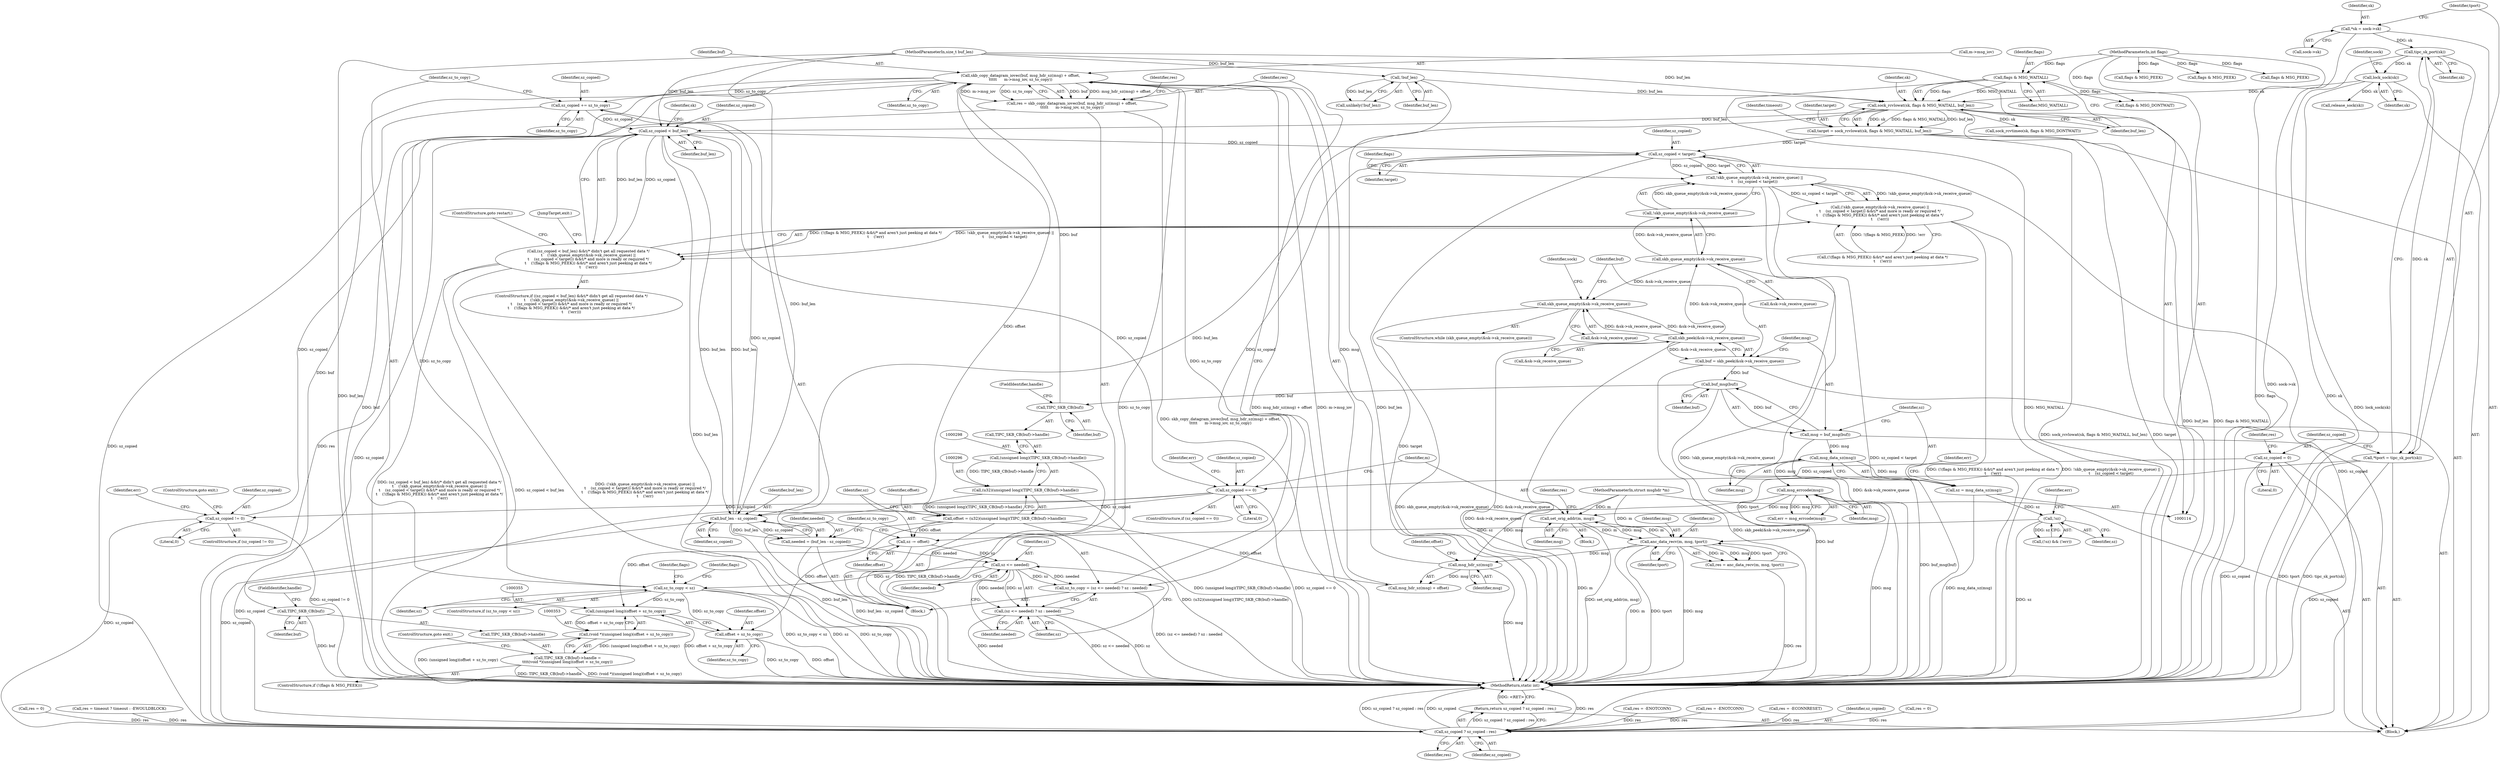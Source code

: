 digraph "0_linux_60085c3d009b0df252547adb336d1ccca5ce52ec_0@API" {
"1000321" [label="(Call,skb_copy_datagram_iovec(buf, msg_hdr_sz(msg) + offset,\n\t\t\t\t\t      m->msg_iov, sz_to_copy))"];
"1000300" [label="(Call,TIPC_SKB_CB(buf))"];
"1000251" [label="(Call,buf_msg(buf))"];
"1000242" [label="(Call,buf = skb_peek(&sk->sk_receive_queue))"];
"1000244" [label="(Call,skb_peek(&sk->sk_receive_queue))"];
"1000198" [label="(Call,skb_queue_empty(&sk->sk_receive_queue))"];
"1000415" [label="(Call,skb_queue_empty(&sk->sk_receive_queue))"];
"1000324" [label="(Call,msg_hdr_sz(msg))"];
"1000259" [label="(Call,msg_errcode(msg))"];
"1000255" [label="(Call,msg_data_sz(msg))"];
"1000249" [label="(Call,msg = buf_msg(buf))"];
"1000281" [label="(Call,anc_data_recv(m, msg, tport))"];
"1000276" [label="(Call,set_orig_addr(m, msg))"];
"1000117" [label="(MethodParameterIn,struct msghdr *m)"];
"1000128" [label="(Call,*tport = tipc_sk_port(sk))"];
"1000130" [label="(Call,tipc_sk_port(sk))"];
"1000122" [label="(Call,*sk = sock->sk)"];
"1000293" [label="(Call,offset = (u32)(unsigned long)(TIPC_SKB_CB(buf)->handle))"];
"1000295" [label="(Call,(u32)(unsigned long)(TIPC_SKB_CB(buf)->handle))"];
"1000297" [label="(Call,(unsigned long)(TIPC_SKB_CB(buf)->handle))"];
"1000311" [label="(Call,sz_to_copy = (sz <= needed) ? sz : needed)"];
"1000314" [label="(Call,sz <= needed)"];
"1000303" [label="(Call,sz -= offset)"];
"1000263" [label="(Call,!sz)"];
"1000253" [label="(Call,sz = msg_data_sz(msg))"];
"1000306" [label="(Call,needed = (buf_len - sz_copied))"];
"1000308" [label="(Call,buf_len - sz_copied)"];
"1000183" [label="(Call,sock_rcvlowat(sk, flags & MSG_WAITALL, buf_len))"];
"1000155" [label="(Call,lock_sock(sk))"];
"1000185" [label="(Call,flags & MSG_WAITALL)"];
"1000119" [label="(MethodParameterIn,int flags)"];
"1000150" [label="(Call,!buf_len)"];
"1000118" [label="(MethodParameterIn,size_t buf_len)"];
"1000409" [label="(Call,sz_copied < buf_len)"];
"1000363" [label="(Call,sz_copied != 0)"];
"1000272" [label="(Call,sz_copied == 0)"];
"1000140" [label="(Call,sz_copied = 0)"];
"1000420" [label="(Call,sz_copied < target)"];
"1000181" [label="(Call,target = sock_rcvlowat(sk, flags & MSG_WAITALL, buf_len))"];
"1000334" [label="(Call,sz_copied += sz_to_copy)"];
"1000321" [label="(Call,skb_copy_datagram_iovec(buf, msg_hdr_sz(msg) + offset,\n\t\t\t\t\t      m->msg_iov, sz_to_copy))"];
"1000319" [label="(Call,res = skb_copy_datagram_iovec(buf, msg_hdr_sz(msg) + offset,\n\t\t\t\t\t      m->msg_iov, sz_to_copy))"];
"1000435" [label="(Call,sz_copied ? sz_copied : res)"];
"1000434" [label="(Return,return sz_copied ? sz_copied : res;)"];
"1000338" [label="(Call,sz_to_copy < sz)"];
"1000354" [label="(Call,(unsigned long)(offset + sz_to_copy))"];
"1000352" [label="(Call,(void *)(unsigned long)(offset + sz_to_copy))"];
"1000347" [label="(Call,TIPC_SKB_CB(buf)->handle =\n\t\t\t\t(void *)(unsigned long)(offset + sz_to_copy))"];
"1000356" [label="(Call,offset + sz_to_copy)"];
"1000349" [label="(Call,TIPC_SKB_CB(buf))"];
"1000313" [label="(Call,(sz <= needed) ? sz : needed)"];
"1000408" [label="(Call,(sz_copied < buf_len) &&\t/* didn't get all requested data */\n\t    (!skb_queue_empty(&sk->sk_receive_queue) ||\n\t    (sz_copied < target)) &&\t/* and more is ready or required */\n\t    (!(flags & MSG_PEEK)) &&\t/* and aren't just peeking at data */\n\t    (!err))"];
"1000413" [label="(Call,!skb_queue_empty(&sk->sk_receive_queue) ||\n\t    (sz_copied < target))"];
"1000412" [label="(Call,(!skb_queue_empty(&sk->sk_receive_queue) ||\n\t    (sz_copied < target)) &&\t/* and more is ready or required */\n\t    (!(flags & MSG_PEEK)) &&\t/* and aren't just peeking at data */\n\t    (!err))"];
"1000408" [label="(Call,(sz_copied < buf_len) &&\t/* didn't get all requested data */\n\t    (!skb_queue_empty(&sk->sk_receive_queue) ||\n\t    (sz_copied < target)) &&\t/* and more is ready or required */\n\t    (!(flags & MSG_PEEK)) &&\t/* and aren't just peeking at data */\n\t    (!err))"];
"1000422" [label="(Identifier,target)"];
"1000242" [label="(Call,buf = skb_peek(&sk->sk_receive_queue))"];
"1000171" [label="(Call,res = -ENOTCONN)"];
"1000339" [label="(Identifier,sz_to_copy)"];
"1000322" [label="(Identifier,buf)"];
"1000327" [label="(Call,m->msg_iov)"];
"1000342" [label="(ControlStructure,if (!(flags & MSG_PEEK)))"];
"1000434" [label="(Return,return sz_copied ? sz_copied : res;)"];
"1000362" [label="(ControlStructure,if (sz_copied != 0))"];
"1000191" [label="(Call,sock_rcvtimeo(sk, flags & MSG_DONTWAIT))"];
"1000262" [label="(Call,(!sz) && (!err))"];
"1000319" [label="(Call,res = skb_copy_datagram_iovec(buf, msg_hdr_sz(msg) + offset,\n\t\t\t\t\t      m->msg_iov, sz_to_copy))"];
"1000426" [label="(Identifier,flags)"];
"1000257" [label="(Call,err = msg_errcode(msg))"];
"1000243" [label="(Identifier,buf)"];
"1000290" [label="(Identifier,err)"];
"1000439" [label="(MethodReturn,static int)"];
"1000253" [label="(Call,sz = msg_data_sz(msg))"];
"1000318" [label="(Identifier,needed)"];
"1000326" [label="(Identifier,offset)"];
"1000307" [label="(Identifier,needed)"];
"1000336" [label="(Identifier,sz_to_copy)"];
"1000117" [label="(MethodParameterIn,struct msghdr *m)"];
"1000282" [label="(Identifier,m)"];
"1000325" [label="(Identifier,msg)"];
"1000324" [label="(Call,msg_hdr_sz(msg))"];
"1000379" [label="(Call,res = -ECONNRESET)"];
"1000140" [label="(Call,sz_copied = 0)"];
"1000284" [label="(Identifier,tport)"];
"1000352" [label="(Call,(void *)(unsigned long)(offset + sz_to_copy))"];
"1000415" [label="(Call,skb_queue_empty(&sk->sk_receive_queue))"];
"1000302" [label="(FieldIdentifier,handle)"];
"1000274" [label="(Literal,0)"];
"1000156" [label="(Identifier,sk)"];
"1000309" [label="(Identifier,buf_len)"];
"1000299" [label="(Call,TIPC_SKB_CB(buf)->handle)"];
"1000130" [label="(Call,tipc_sk_port(sk))"];
"1000365" [label="(Literal,0)"];
"1000279" [label="(Call,res = anc_data_recv(m, msg, tport))"];
"1000283" [label="(Identifier,msg)"];
"1000438" [label="(Identifier,res)"];
"1000185" [label="(Call,flags & MSG_WAITALL)"];
"1000245" [label="(Call,&sk->sk_receive_queue)"];
"1000181" [label="(Call,target = sock_rcvlowat(sk, flags & MSG_WAITALL, buf_len))"];
"1000414" [label="(Call,!skb_queue_empty(&sk->sk_receive_queue))"];
"1000119" [label="(MethodParameterIn,int flags)"];
"1000436" [label="(Identifier,sz_copied)"];
"1000255" [label="(Call,msg_data_sz(msg))"];
"1000249" [label="(Call,msg = buf_msg(buf))"];
"1000387" [label="(Identifier,flags)"];
"1000129" [label="(Identifier,tport)"];
"1000291" [label="(Block,)"];
"1000187" [label="(Identifier,MSG_WAITALL)"];
"1000123" [label="(Identifier,sk)"];
"1000375" [label="(Call,res = 0)"];
"1000407" [label="(ControlStructure,if ((sz_copied < buf_len) &&\t/* didn't get all requested data */\n\t    (!skb_queue_empty(&sk->sk_receive_queue) ||\n\t    (sz_copied < target)) &&\t/* and more is ready or required */\n\t    (!(flags & MSG_PEEK)) &&\t/* and aren't just peeking at data */\n\t    (!err)))"];
"1000435" [label="(Call,sz_copied ? sz_copied : res)"];
"1000350" [label="(Identifier,buf)"];
"1000244" [label="(Call,skb_peek(&sk->sk_receive_queue))"];
"1000356" [label="(Call,offset + sz_to_copy)"];
"1000432" [label="(Call,release_sock(sk))"];
"1000146" [label="(Identifier,res)"];
"1000128" [label="(Call,*tport = tipc_sk_port(sk))"];
"1000308" [label="(Call,buf_len - sz_copied)"];
"1000276" [label="(Call,set_orig_addr(m, msg))"];
"1000190" [label="(Identifier,timeout)"];
"1000295" [label="(Call,(u32)(unsigned long)(TIPC_SKB_CB(buf)->handle))"];
"1000409" [label="(Call,sz_copied < buf_len)"];
"1000320" [label="(Identifier,res)"];
"1000122" [label="(Call,*sk = sock->sk)"];
"1000301" [label="(Identifier,buf)"];
"1000149" [label="(Call,unlikely(!buf_len))"];
"1000418" [label="(Identifier,sk)"];
"1000182" [label="(Identifier,target)"];
"1000345" [label="(Identifier,flags)"];
"1000184" [label="(Identifier,sk)"];
"1000335" [label="(Identifier,sz_copied)"];
"1000425" [label="(Call,flags & MSG_PEEK)"];
"1000358" [label="(Identifier,sz_to_copy)"];
"1000183" [label="(Call,sock_rcvlowat(sk, flags & MSG_WAITALL, buf_len))"];
"1000304" [label="(Identifier,sz)"];
"1000338" [label="(Call,sz_to_copy < sz)"];
"1000266" [label="(Identifier,err)"];
"1000211" [label="(Call,res = -ENOTCONN)"];
"1000263" [label="(Call,!sz)"];
"1000264" [label="(Identifier,sz)"];
"1000281" [label="(Call,anc_data_recv(m, msg, tport))"];
"1000278" [label="(Identifier,msg)"];
"1000259" [label="(Call,msg_errcode(msg))"];
"1000420" [label="(Call,sz_copied < target)"];
"1000332" [label="(Identifier,res)"];
"1000411" [label="(Identifier,buf_len)"];
"1000340" [label="(Identifier,sz)"];
"1000354" [label="(Call,(unsigned long)(offset + sz_to_copy))"];
"1000198" [label="(Call,skb_queue_empty(&sk->sk_receive_queue))"];
"1000311" [label="(Call,sz_to_copy = (sz <= needed) ? sz : needed)"];
"1000421" [label="(Identifier,sz_copied)"];
"1000120" [label="(Block,)"];
"1000258" [label="(Identifier,err)"];
"1000186" [label="(Identifier,flags)"];
"1000305" [label="(Identifier,offset)"];
"1000151" [label="(Identifier,buf_len)"];
"1000131" [label="(Identifier,sk)"];
"1000207" [label="(Identifier,sock)"];
"1000260" [label="(Identifier,msg)"];
"1000250" [label="(Identifier,msg)"];
"1000197" [label="(ControlStructure,while (skb_queue_empty(&sk->sk_receive_queue)))"];
"1000273" [label="(Identifier,sz_copied)"];
"1000199" [label="(Call,&sk->sk_receive_queue)"];
"1000348" [label="(Call,TIPC_SKB_CB(buf)->handle)"];
"1000364" [label="(Identifier,sz_copied)"];
"1000297" [label="(Call,(unsigned long)(TIPC_SKB_CB(buf)->handle))"];
"1000351" [label="(FieldIdentifier,handle)"];
"1000437" [label="(Identifier,sz_copied)"];
"1000357" [label="(Identifier,offset)"];
"1000277" [label="(Identifier,m)"];
"1000370" [label="(Identifier,err)"];
"1000431" [label="(JumpTarget,exit:)"];
"1000323" [label="(Call,msg_hdr_sz(msg) + offset)"];
"1000252" [label="(Identifier,buf)"];
"1000347" [label="(Call,TIPC_SKB_CB(buf)->handle =\n\t\t\t\t(void *)(unsigned long)(offset + sz_to_copy))"];
"1000141" [label="(Identifier,sz_copied)"];
"1000410" [label="(Identifier,sz_copied)"];
"1000303" [label="(Call,sz -= offset)"];
"1000150" [label="(Call,!buf_len)"];
"1000337" [label="(ControlStructure,if (sz_to_copy < sz))"];
"1000162" [label="(Identifier,sock)"];
"1000312" [label="(Identifier,sz_to_copy)"];
"1000317" [label="(Identifier,sz)"];
"1000359" [label="(ControlStructure,goto exit;)"];
"1000386" [label="(Call,flags & MSG_PEEK)"];
"1000271" [label="(ControlStructure,if (sz_copied == 0))"];
"1000145" [label="(Call,res = 0)"];
"1000124" [label="(Call,sock->sk)"];
"1000344" [label="(Call,flags & MSG_PEEK)"];
"1000256" [label="(Identifier,msg)"];
"1000280" [label="(Identifier,res)"];
"1000330" [label="(Identifier,sz_to_copy)"];
"1000412" [label="(Call,(!skb_queue_empty(&sk->sk_receive_queue) ||\n\t    (sz_copied < target)) &&\t/* and more is ready or required */\n\t    (!(flags & MSG_PEEK)) &&\t/* and aren't just peeking at data */\n\t    (!err))"];
"1000254" [label="(Identifier,sz)"];
"1000155" [label="(Call,lock_sock(sk))"];
"1000306" [label="(Call,needed = (buf_len - sz_copied))"];
"1000221" [label="(Call,res = timeout ? timeout : -EWOULDBLOCK)"];
"1000313" [label="(Call,(sz <= needed) ? sz : needed)"];
"1000272" [label="(Call,sz_copied == 0)"];
"1000423" [label="(Call,(!(flags & MSG_PEEK)) &&\t/* and aren't just peeking at data */\n\t    (!err))"];
"1000188" [label="(Identifier,buf_len)"];
"1000315" [label="(Identifier,sz)"];
"1000349" [label="(Call,TIPC_SKB_CB(buf))"];
"1000416" [label="(Call,&sk->sk_receive_queue)"];
"1000142" [label="(Literal,0)"];
"1000300" [label="(Call,TIPC_SKB_CB(buf))"];
"1000316" [label="(Identifier,needed)"];
"1000193" [label="(Call,flags & MSG_DONTWAIT)"];
"1000293" [label="(Call,offset = (u32)(unsigned long)(TIPC_SKB_CB(buf)->handle))"];
"1000363" [label="(Call,sz_copied != 0)"];
"1000294" [label="(Identifier,offset)"];
"1000334" [label="(Call,sz_copied += sz_to_copy)"];
"1000275" [label="(Block,)"];
"1000251" [label="(Call,buf_msg(buf))"];
"1000314" [label="(Call,sz <= needed)"];
"1000310" [label="(Identifier,sz_copied)"];
"1000321" [label="(Call,skb_copy_datagram_iovec(buf, msg_hdr_sz(msg) + offset,\n\t\t\t\t\t      m->msg_iov, sz_to_copy))"];
"1000118" [label="(MethodParameterIn,size_t buf_len)"];
"1000366" [label="(ControlStructure,goto exit;)"];
"1000413" [label="(Call,!skb_queue_empty(&sk->sk_receive_queue) ||\n\t    (sz_copied < target))"];
"1000430" [label="(ControlStructure,goto restart;)"];
"1000321" -> "1000319"  [label="AST: "];
"1000321" -> "1000330"  [label="CFG: "];
"1000322" -> "1000321"  [label="AST: "];
"1000323" -> "1000321"  [label="AST: "];
"1000327" -> "1000321"  [label="AST: "];
"1000330" -> "1000321"  [label="AST: "];
"1000319" -> "1000321"  [label="CFG: "];
"1000321" -> "1000439"  [label="DDG: sz_to_copy"];
"1000321" -> "1000439"  [label="DDG: buf"];
"1000321" -> "1000439"  [label="DDG: msg_hdr_sz(msg) + offset"];
"1000321" -> "1000439"  [label="DDG: m->msg_iov"];
"1000321" -> "1000319"  [label="DDG: buf"];
"1000321" -> "1000319"  [label="DDG: msg_hdr_sz(msg) + offset"];
"1000321" -> "1000319"  [label="DDG: m->msg_iov"];
"1000321" -> "1000319"  [label="DDG: sz_to_copy"];
"1000300" -> "1000321"  [label="DDG: buf"];
"1000324" -> "1000321"  [label="DDG: msg"];
"1000293" -> "1000321"  [label="DDG: offset"];
"1000311" -> "1000321"  [label="DDG: sz_to_copy"];
"1000321" -> "1000334"  [label="DDG: sz_to_copy"];
"1000321" -> "1000338"  [label="DDG: sz_to_copy"];
"1000321" -> "1000349"  [label="DDG: buf"];
"1000300" -> "1000299"  [label="AST: "];
"1000300" -> "1000301"  [label="CFG: "];
"1000301" -> "1000300"  [label="AST: "];
"1000302" -> "1000300"  [label="CFG: "];
"1000251" -> "1000300"  [label="DDG: buf"];
"1000251" -> "1000249"  [label="AST: "];
"1000251" -> "1000252"  [label="CFG: "];
"1000252" -> "1000251"  [label="AST: "];
"1000249" -> "1000251"  [label="CFG: "];
"1000251" -> "1000439"  [label="DDG: buf"];
"1000251" -> "1000249"  [label="DDG: buf"];
"1000242" -> "1000251"  [label="DDG: buf"];
"1000242" -> "1000120"  [label="AST: "];
"1000242" -> "1000244"  [label="CFG: "];
"1000243" -> "1000242"  [label="AST: "];
"1000244" -> "1000242"  [label="AST: "];
"1000250" -> "1000242"  [label="CFG: "];
"1000242" -> "1000439"  [label="DDG: skb_peek(&sk->sk_receive_queue)"];
"1000244" -> "1000242"  [label="DDG: &sk->sk_receive_queue"];
"1000244" -> "1000245"  [label="CFG: "];
"1000245" -> "1000244"  [label="AST: "];
"1000244" -> "1000439"  [label="DDG: &sk->sk_receive_queue"];
"1000244" -> "1000198"  [label="DDG: &sk->sk_receive_queue"];
"1000198" -> "1000244"  [label="DDG: &sk->sk_receive_queue"];
"1000244" -> "1000415"  [label="DDG: &sk->sk_receive_queue"];
"1000198" -> "1000197"  [label="AST: "];
"1000198" -> "1000199"  [label="CFG: "];
"1000199" -> "1000198"  [label="AST: "];
"1000207" -> "1000198"  [label="CFG: "];
"1000243" -> "1000198"  [label="CFG: "];
"1000198" -> "1000439"  [label="DDG: &sk->sk_receive_queue"];
"1000198" -> "1000439"  [label="DDG: skb_queue_empty(&sk->sk_receive_queue)"];
"1000415" -> "1000198"  [label="DDG: &sk->sk_receive_queue"];
"1000415" -> "1000414"  [label="AST: "];
"1000415" -> "1000416"  [label="CFG: "];
"1000416" -> "1000415"  [label="AST: "];
"1000414" -> "1000415"  [label="CFG: "];
"1000415" -> "1000439"  [label="DDG: &sk->sk_receive_queue"];
"1000415" -> "1000414"  [label="DDG: &sk->sk_receive_queue"];
"1000324" -> "1000323"  [label="AST: "];
"1000324" -> "1000325"  [label="CFG: "];
"1000325" -> "1000324"  [label="AST: "];
"1000326" -> "1000324"  [label="CFG: "];
"1000324" -> "1000439"  [label="DDG: msg"];
"1000324" -> "1000323"  [label="DDG: msg"];
"1000259" -> "1000324"  [label="DDG: msg"];
"1000281" -> "1000324"  [label="DDG: msg"];
"1000259" -> "1000257"  [label="AST: "];
"1000259" -> "1000260"  [label="CFG: "];
"1000260" -> "1000259"  [label="AST: "];
"1000257" -> "1000259"  [label="CFG: "];
"1000259" -> "1000439"  [label="DDG: msg"];
"1000259" -> "1000257"  [label="DDG: msg"];
"1000255" -> "1000259"  [label="DDG: msg"];
"1000259" -> "1000276"  [label="DDG: msg"];
"1000255" -> "1000253"  [label="AST: "];
"1000255" -> "1000256"  [label="CFG: "];
"1000256" -> "1000255"  [label="AST: "];
"1000253" -> "1000255"  [label="CFG: "];
"1000255" -> "1000253"  [label="DDG: msg"];
"1000249" -> "1000255"  [label="DDG: msg"];
"1000249" -> "1000120"  [label="AST: "];
"1000250" -> "1000249"  [label="AST: "];
"1000254" -> "1000249"  [label="CFG: "];
"1000249" -> "1000439"  [label="DDG: buf_msg(buf)"];
"1000281" -> "1000279"  [label="AST: "];
"1000281" -> "1000284"  [label="CFG: "];
"1000282" -> "1000281"  [label="AST: "];
"1000283" -> "1000281"  [label="AST: "];
"1000284" -> "1000281"  [label="AST: "];
"1000279" -> "1000281"  [label="CFG: "];
"1000281" -> "1000439"  [label="DDG: m"];
"1000281" -> "1000439"  [label="DDG: tport"];
"1000281" -> "1000439"  [label="DDG: msg"];
"1000281" -> "1000276"  [label="DDG: m"];
"1000281" -> "1000279"  [label="DDG: m"];
"1000281" -> "1000279"  [label="DDG: msg"];
"1000281" -> "1000279"  [label="DDG: tport"];
"1000276" -> "1000281"  [label="DDG: m"];
"1000276" -> "1000281"  [label="DDG: msg"];
"1000117" -> "1000281"  [label="DDG: m"];
"1000128" -> "1000281"  [label="DDG: tport"];
"1000276" -> "1000275"  [label="AST: "];
"1000276" -> "1000278"  [label="CFG: "];
"1000277" -> "1000276"  [label="AST: "];
"1000278" -> "1000276"  [label="AST: "];
"1000280" -> "1000276"  [label="CFG: "];
"1000276" -> "1000439"  [label="DDG: set_orig_addr(m, msg)"];
"1000117" -> "1000276"  [label="DDG: m"];
"1000117" -> "1000114"  [label="AST: "];
"1000117" -> "1000439"  [label="DDG: m"];
"1000128" -> "1000120"  [label="AST: "];
"1000128" -> "1000130"  [label="CFG: "];
"1000129" -> "1000128"  [label="AST: "];
"1000130" -> "1000128"  [label="AST: "];
"1000141" -> "1000128"  [label="CFG: "];
"1000128" -> "1000439"  [label="DDG: tipc_sk_port(sk)"];
"1000128" -> "1000439"  [label="DDG: tport"];
"1000130" -> "1000128"  [label="DDG: sk"];
"1000130" -> "1000131"  [label="CFG: "];
"1000131" -> "1000130"  [label="AST: "];
"1000130" -> "1000439"  [label="DDG: sk"];
"1000122" -> "1000130"  [label="DDG: sk"];
"1000130" -> "1000155"  [label="DDG: sk"];
"1000122" -> "1000120"  [label="AST: "];
"1000122" -> "1000124"  [label="CFG: "];
"1000123" -> "1000122"  [label="AST: "];
"1000124" -> "1000122"  [label="AST: "];
"1000129" -> "1000122"  [label="CFG: "];
"1000122" -> "1000439"  [label="DDG: sock->sk"];
"1000293" -> "1000291"  [label="AST: "];
"1000293" -> "1000295"  [label="CFG: "];
"1000294" -> "1000293"  [label="AST: "];
"1000295" -> "1000293"  [label="AST: "];
"1000304" -> "1000293"  [label="CFG: "];
"1000293" -> "1000439"  [label="DDG: (u32)(unsigned long)(TIPC_SKB_CB(buf)->handle)"];
"1000295" -> "1000293"  [label="DDG: (unsigned long)(TIPC_SKB_CB(buf)->handle)"];
"1000293" -> "1000303"  [label="DDG: offset"];
"1000293" -> "1000323"  [label="DDG: offset"];
"1000293" -> "1000354"  [label="DDG: offset"];
"1000293" -> "1000356"  [label="DDG: offset"];
"1000295" -> "1000297"  [label="CFG: "];
"1000296" -> "1000295"  [label="AST: "];
"1000297" -> "1000295"  [label="AST: "];
"1000295" -> "1000439"  [label="DDG: (unsigned long)(TIPC_SKB_CB(buf)->handle)"];
"1000297" -> "1000295"  [label="DDG: TIPC_SKB_CB(buf)->handle"];
"1000297" -> "1000299"  [label="CFG: "];
"1000298" -> "1000297"  [label="AST: "];
"1000299" -> "1000297"  [label="AST: "];
"1000297" -> "1000439"  [label="DDG: TIPC_SKB_CB(buf)->handle"];
"1000311" -> "1000291"  [label="AST: "];
"1000311" -> "1000313"  [label="CFG: "];
"1000312" -> "1000311"  [label="AST: "];
"1000313" -> "1000311"  [label="AST: "];
"1000320" -> "1000311"  [label="CFG: "];
"1000311" -> "1000439"  [label="DDG: (sz <= needed) ? sz : needed"];
"1000314" -> "1000311"  [label="DDG: sz"];
"1000314" -> "1000311"  [label="DDG: needed"];
"1000314" -> "1000313"  [label="AST: "];
"1000314" -> "1000316"  [label="CFG: "];
"1000315" -> "1000314"  [label="AST: "];
"1000316" -> "1000314"  [label="AST: "];
"1000317" -> "1000314"  [label="CFG: "];
"1000318" -> "1000314"  [label="CFG: "];
"1000303" -> "1000314"  [label="DDG: sz"];
"1000306" -> "1000314"  [label="DDG: needed"];
"1000314" -> "1000313"  [label="DDG: sz"];
"1000314" -> "1000313"  [label="DDG: needed"];
"1000314" -> "1000338"  [label="DDG: sz"];
"1000303" -> "1000291"  [label="AST: "];
"1000303" -> "1000305"  [label="CFG: "];
"1000304" -> "1000303"  [label="AST: "];
"1000305" -> "1000303"  [label="AST: "];
"1000307" -> "1000303"  [label="CFG: "];
"1000263" -> "1000303"  [label="DDG: sz"];
"1000263" -> "1000262"  [label="AST: "];
"1000263" -> "1000264"  [label="CFG: "];
"1000264" -> "1000263"  [label="AST: "];
"1000266" -> "1000263"  [label="CFG: "];
"1000262" -> "1000263"  [label="CFG: "];
"1000263" -> "1000439"  [label="DDG: sz"];
"1000263" -> "1000262"  [label="DDG: sz"];
"1000253" -> "1000263"  [label="DDG: sz"];
"1000253" -> "1000120"  [label="AST: "];
"1000254" -> "1000253"  [label="AST: "];
"1000258" -> "1000253"  [label="CFG: "];
"1000253" -> "1000439"  [label="DDG: msg_data_sz(msg)"];
"1000306" -> "1000291"  [label="AST: "];
"1000306" -> "1000308"  [label="CFG: "];
"1000307" -> "1000306"  [label="AST: "];
"1000308" -> "1000306"  [label="AST: "];
"1000312" -> "1000306"  [label="CFG: "];
"1000306" -> "1000439"  [label="DDG: buf_len - sz_copied"];
"1000308" -> "1000306"  [label="DDG: buf_len"];
"1000308" -> "1000306"  [label="DDG: sz_copied"];
"1000308" -> "1000310"  [label="CFG: "];
"1000309" -> "1000308"  [label="AST: "];
"1000310" -> "1000308"  [label="AST: "];
"1000308" -> "1000439"  [label="DDG: buf_len"];
"1000183" -> "1000308"  [label="DDG: buf_len"];
"1000409" -> "1000308"  [label="DDG: buf_len"];
"1000118" -> "1000308"  [label="DDG: buf_len"];
"1000272" -> "1000308"  [label="DDG: sz_copied"];
"1000308" -> "1000334"  [label="DDG: sz_copied"];
"1000308" -> "1000409"  [label="DDG: buf_len"];
"1000308" -> "1000435"  [label="DDG: sz_copied"];
"1000183" -> "1000181"  [label="AST: "];
"1000183" -> "1000188"  [label="CFG: "];
"1000184" -> "1000183"  [label="AST: "];
"1000185" -> "1000183"  [label="AST: "];
"1000188" -> "1000183"  [label="AST: "];
"1000181" -> "1000183"  [label="CFG: "];
"1000183" -> "1000439"  [label="DDG: buf_len"];
"1000183" -> "1000439"  [label="DDG: flags & MSG_WAITALL"];
"1000183" -> "1000181"  [label="DDG: sk"];
"1000183" -> "1000181"  [label="DDG: flags & MSG_WAITALL"];
"1000183" -> "1000181"  [label="DDG: buf_len"];
"1000155" -> "1000183"  [label="DDG: sk"];
"1000185" -> "1000183"  [label="DDG: flags"];
"1000185" -> "1000183"  [label="DDG: MSG_WAITALL"];
"1000150" -> "1000183"  [label="DDG: buf_len"];
"1000118" -> "1000183"  [label="DDG: buf_len"];
"1000183" -> "1000191"  [label="DDG: sk"];
"1000183" -> "1000409"  [label="DDG: buf_len"];
"1000155" -> "1000120"  [label="AST: "];
"1000155" -> "1000156"  [label="CFG: "];
"1000156" -> "1000155"  [label="AST: "];
"1000162" -> "1000155"  [label="CFG: "];
"1000155" -> "1000439"  [label="DDG: lock_sock(sk)"];
"1000155" -> "1000432"  [label="DDG: sk"];
"1000185" -> "1000187"  [label="CFG: "];
"1000186" -> "1000185"  [label="AST: "];
"1000187" -> "1000185"  [label="AST: "];
"1000188" -> "1000185"  [label="CFG: "];
"1000185" -> "1000439"  [label="DDG: MSG_WAITALL"];
"1000119" -> "1000185"  [label="DDG: flags"];
"1000185" -> "1000193"  [label="DDG: flags"];
"1000119" -> "1000114"  [label="AST: "];
"1000119" -> "1000439"  [label="DDG: flags"];
"1000119" -> "1000193"  [label="DDG: flags"];
"1000119" -> "1000344"  [label="DDG: flags"];
"1000119" -> "1000386"  [label="DDG: flags"];
"1000119" -> "1000425"  [label="DDG: flags"];
"1000150" -> "1000149"  [label="AST: "];
"1000150" -> "1000151"  [label="CFG: "];
"1000151" -> "1000150"  [label="AST: "];
"1000149" -> "1000150"  [label="CFG: "];
"1000150" -> "1000439"  [label="DDG: buf_len"];
"1000150" -> "1000149"  [label="DDG: buf_len"];
"1000118" -> "1000150"  [label="DDG: buf_len"];
"1000118" -> "1000114"  [label="AST: "];
"1000118" -> "1000439"  [label="DDG: buf_len"];
"1000118" -> "1000409"  [label="DDG: buf_len"];
"1000409" -> "1000408"  [label="AST: "];
"1000409" -> "1000411"  [label="CFG: "];
"1000410" -> "1000409"  [label="AST: "];
"1000411" -> "1000409"  [label="AST: "];
"1000418" -> "1000409"  [label="CFG: "];
"1000408" -> "1000409"  [label="CFG: "];
"1000409" -> "1000439"  [label="DDG: buf_len"];
"1000409" -> "1000272"  [label="DDG: sz_copied"];
"1000409" -> "1000408"  [label="DDG: sz_copied"];
"1000409" -> "1000408"  [label="DDG: buf_len"];
"1000363" -> "1000409"  [label="DDG: sz_copied"];
"1000334" -> "1000409"  [label="DDG: sz_copied"];
"1000409" -> "1000420"  [label="DDG: sz_copied"];
"1000409" -> "1000435"  [label="DDG: sz_copied"];
"1000363" -> "1000362"  [label="AST: "];
"1000363" -> "1000365"  [label="CFG: "];
"1000364" -> "1000363"  [label="AST: "];
"1000365" -> "1000363"  [label="AST: "];
"1000366" -> "1000363"  [label="CFG: "];
"1000370" -> "1000363"  [label="CFG: "];
"1000363" -> "1000439"  [label="DDG: sz_copied != 0"];
"1000272" -> "1000363"  [label="DDG: sz_copied"];
"1000363" -> "1000435"  [label="DDG: sz_copied"];
"1000272" -> "1000271"  [label="AST: "];
"1000272" -> "1000274"  [label="CFG: "];
"1000273" -> "1000272"  [label="AST: "];
"1000274" -> "1000272"  [label="AST: "];
"1000277" -> "1000272"  [label="CFG: "];
"1000290" -> "1000272"  [label="CFG: "];
"1000272" -> "1000439"  [label="DDG: sz_copied == 0"];
"1000140" -> "1000272"  [label="DDG: sz_copied"];
"1000420" -> "1000272"  [label="DDG: sz_copied"];
"1000272" -> "1000435"  [label="DDG: sz_copied"];
"1000140" -> "1000120"  [label="AST: "];
"1000140" -> "1000142"  [label="CFG: "];
"1000141" -> "1000140"  [label="AST: "];
"1000142" -> "1000140"  [label="AST: "];
"1000146" -> "1000140"  [label="CFG: "];
"1000140" -> "1000439"  [label="DDG: sz_copied"];
"1000140" -> "1000435"  [label="DDG: sz_copied"];
"1000420" -> "1000413"  [label="AST: "];
"1000420" -> "1000422"  [label="CFG: "];
"1000421" -> "1000420"  [label="AST: "];
"1000422" -> "1000420"  [label="AST: "];
"1000413" -> "1000420"  [label="CFG: "];
"1000420" -> "1000439"  [label="DDG: target"];
"1000420" -> "1000413"  [label="DDG: sz_copied"];
"1000420" -> "1000413"  [label="DDG: target"];
"1000181" -> "1000420"  [label="DDG: target"];
"1000420" -> "1000435"  [label="DDG: sz_copied"];
"1000181" -> "1000120"  [label="AST: "];
"1000182" -> "1000181"  [label="AST: "];
"1000190" -> "1000181"  [label="CFG: "];
"1000181" -> "1000439"  [label="DDG: target"];
"1000181" -> "1000439"  [label="DDG: sock_rcvlowat(sk, flags & MSG_WAITALL, buf_len)"];
"1000334" -> "1000291"  [label="AST: "];
"1000334" -> "1000336"  [label="CFG: "];
"1000335" -> "1000334"  [label="AST: "];
"1000336" -> "1000334"  [label="AST: "];
"1000339" -> "1000334"  [label="CFG: "];
"1000334" -> "1000435"  [label="DDG: sz_copied"];
"1000319" -> "1000291"  [label="AST: "];
"1000320" -> "1000319"  [label="AST: "];
"1000332" -> "1000319"  [label="CFG: "];
"1000319" -> "1000439"  [label="DDG: skb_copy_datagram_iovec(buf, msg_hdr_sz(msg) + offset,\n\t\t\t\t\t      m->msg_iov, sz_to_copy)"];
"1000319" -> "1000435"  [label="DDG: res"];
"1000435" -> "1000434"  [label="AST: "];
"1000435" -> "1000437"  [label="CFG: "];
"1000435" -> "1000438"  [label="CFG: "];
"1000436" -> "1000435"  [label="AST: "];
"1000437" -> "1000435"  [label="AST: "];
"1000438" -> "1000435"  [label="AST: "];
"1000434" -> "1000435"  [label="CFG: "];
"1000435" -> "1000439"  [label="DDG: sz_copied"];
"1000435" -> "1000439"  [label="DDG: res"];
"1000435" -> "1000439"  [label="DDG: sz_copied ? sz_copied : res"];
"1000435" -> "1000434"  [label="DDG: sz_copied ? sz_copied : res"];
"1000279" -> "1000435"  [label="DDG: res"];
"1000379" -> "1000435"  [label="DDG: res"];
"1000221" -> "1000435"  [label="DDG: res"];
"1000211" -> "1000435"  [label="DDG: res"];
"1000145" -> "1000435"  [label="DDG: res"];
"1000171" -> "1000435"  [label="DDG: res"];
"1000375" -> "1000435"  [label="DDG: res"];
"1000434" -> "1000120"  [label="AST: "];
"1000439" -> "1000434"  [label="CFG: "];
"1000434" -> "1000439"  [label="DDG: <RET>"];
"1000338" -> "1000337"  [label="AST: "];
"1000338" -> "1000340"  [label="CFG: "];
"1000339" -> "1000338"  [label="AST: "];
"1000340" -> "1000338"  [label="AST: "];
"1000345" -> "1000338"  [label="CFG: "];
"1000387" -> "1000338"  [label="CFG: "];
"1000338" -> "1000439"  [label="DDG: sz_to_copy"];
"1000338" -> "1000439"  [label="DDG: sz_to_copy < sz"];
"1000338" -> "1000439"  [label="DDG: sz"];
"1000338" -> "1000354"  [label="DDG: sz_to_copy"];
"1000338" -> "1000356"  [label="DDG: sz_to_copy"];
"1000354" -> "1000352"  [label="AST: "];
"1000354" -> "1000356"  [label="CFG: "];
"1000355" -> "1000354"  [label="AST: "];
"1000356" -> "1000354"  [label="AST: "];
"1000352" -> "1000354"  [label="CFG: "];
"1000354" -> "1000439"  [label="DDG: offset + sz_to_copy"];
"1000354" -> "1000352"  [label="DDG: offset + sz_to_copy"];
"1000352" -> "1000347"  [label="AST: "];
"1000353" -> "1000352"  [label="AST: "];
"1000347" -> "1000352"  [label="CFG: "];
"1000352" -> "1000439"  [label="DDG: (unsigned long)(offset + sz_to_copy)"];
"1000352" -> "1000347"  [label="DDG: (unsigned long)(offset + sz_to_copy)"];
"1000347" -> "1000342"  [label="AST: "];
"1000348" -> "1000347"  [label="AST: "];
"1000359" -> "1000347"  [label="CFG: "];
"1000347" -> "1000439"  [label="DDG: TIPC_SKB_CB(buf)->handle"];
"1000347" -> "1000439"  [label="DDG: (void *)(unsigned long)(offset + sz_to_copy)"];
"1000356" -> "1000358"  [label="CFG: "];
"1000357" -> "1000356"  [label="AST: "];
"1000358" -> "1000356"  [label="AST: "];
"1000356" -> "1000439"  [label="DDG: offset"];
"1000356" -> "1000439"  [label="DDG: sz_to_copy"];
"1000349" -> "1000348"  [label="AST: "];
"1000349" -> "1000350"  [label="CFG: "];
"1000350" -> "1000349"  [label="AST: "];
"1000351" -> "1000349"  [label="CFG: "];
"1000349" -> "1000439"  [label="DDG: buf"];
"1000313" -> "1000317"  [label="CFG: "];
"1000313" -> "1000318"  [label="CFG: "];
"1000317" -> "1000313"  [label="AST: "];
"1000318" -> "1000313"  [label="AST: "];
"1000313" -> "1000439"  [label="DDG: needed"];
"1000313" -> "1000439"  [label="DDG: sz <= needed"];
"1000313" -> "1000439"  [label="DDG: sz"];
"1000408" -> "1000407"  [label="AST: "];
"1000408" -> "1000412"  [label="CFG: "];
"1000412" -> "1000408"  [label="AST: "];
"1000430" -> "1000408"  [label="CFG: "];
"1000431" -> "1000408"  [label="CFG: "];
"1000408" -> "1000439"  [label="DDG: sz_copied < buf_len"];
"1000408" -> "1000439"  [label="DDG: (!skb_queue_empty(&sk->sk_receive_queue) ||\n\t    (sz_copied < target)) &&\t/* and more is ready or required */\n\t    (!(flags & MSG_PEEK)) &&\t/* and aren't just peeking at data */\n\t    (!err)"];
"1000408" -> "1000439"  [label="DDG: (sz_copied < buf_len) &&\t/* didn't get all requested data */\n\t    (!skb_queue_empty(&sk->sk_receive_queue) ||\n\t    (sz_copied < target)) &&\t/* and more is ready or required */\n\t    (!(flags & MSG_PEEK)) &&\t/* and aren't just peeking at data */\n\t    (!err)"];
"1000412" -> "1000408"  [label="DDG: !skb_queue_empty(&sk->sk_receive_queue) ||\n\t    (sz_copied < target)"];
"1000412" -> "1000408"  [label="DDG: (!(flags & MSG_PEEK)) &&\t/* and aren't just peeking at data */\n\t    (!err)"];
"1000413" -> "1000412"  [label="AST: "];
"1000413" -> "1000414"  [label="CFG: "];
"1000414" -> "1000413"  [label="AST: "];
"1000426" -> "1000413"  [label="CFG: "];
"1000412" -> "1000413"  [label="CFG: "];
"1000413" -> "1000439"  [label="DDG: sz_copied < target"];
"1000413" -> "1000439"  [label="DDG: !skb_queue_empty(&sk->sk_receive_queue)"];
"1000413" -> "1000412"  [label="DDG: !skb_queue_empty(&sk->sk_receive_queue)"];
"1000413" -> "1000412"  [label="DDG: sz_copied < target"];
"1000414" -> "1000413"  [label="DDG: skb_queue_empty(&sk->sk_receive_queue)"];
"1000412" -> "1000423"  [label="CFG: "];
"1000423" -> "1000412"  [label="AST: "];
"1000412" -> "1000439"  [label="DDG: (!(flags & MSG_PEEK)) &&\t/* and aren't just peeking at data */\n\t    (!err)"];
"1000412" -> "1000439"  [label="DDG: !skb_queue_empty(&sk->sk_receive_queue) ||\n\t    (sz_copied < target)"];
"1000423" -> "1000412"  [label="DDG: !(flags & MSG_PEEK)"];
"1000423" -> "1000412"  [label="DDG: !err"];
}
